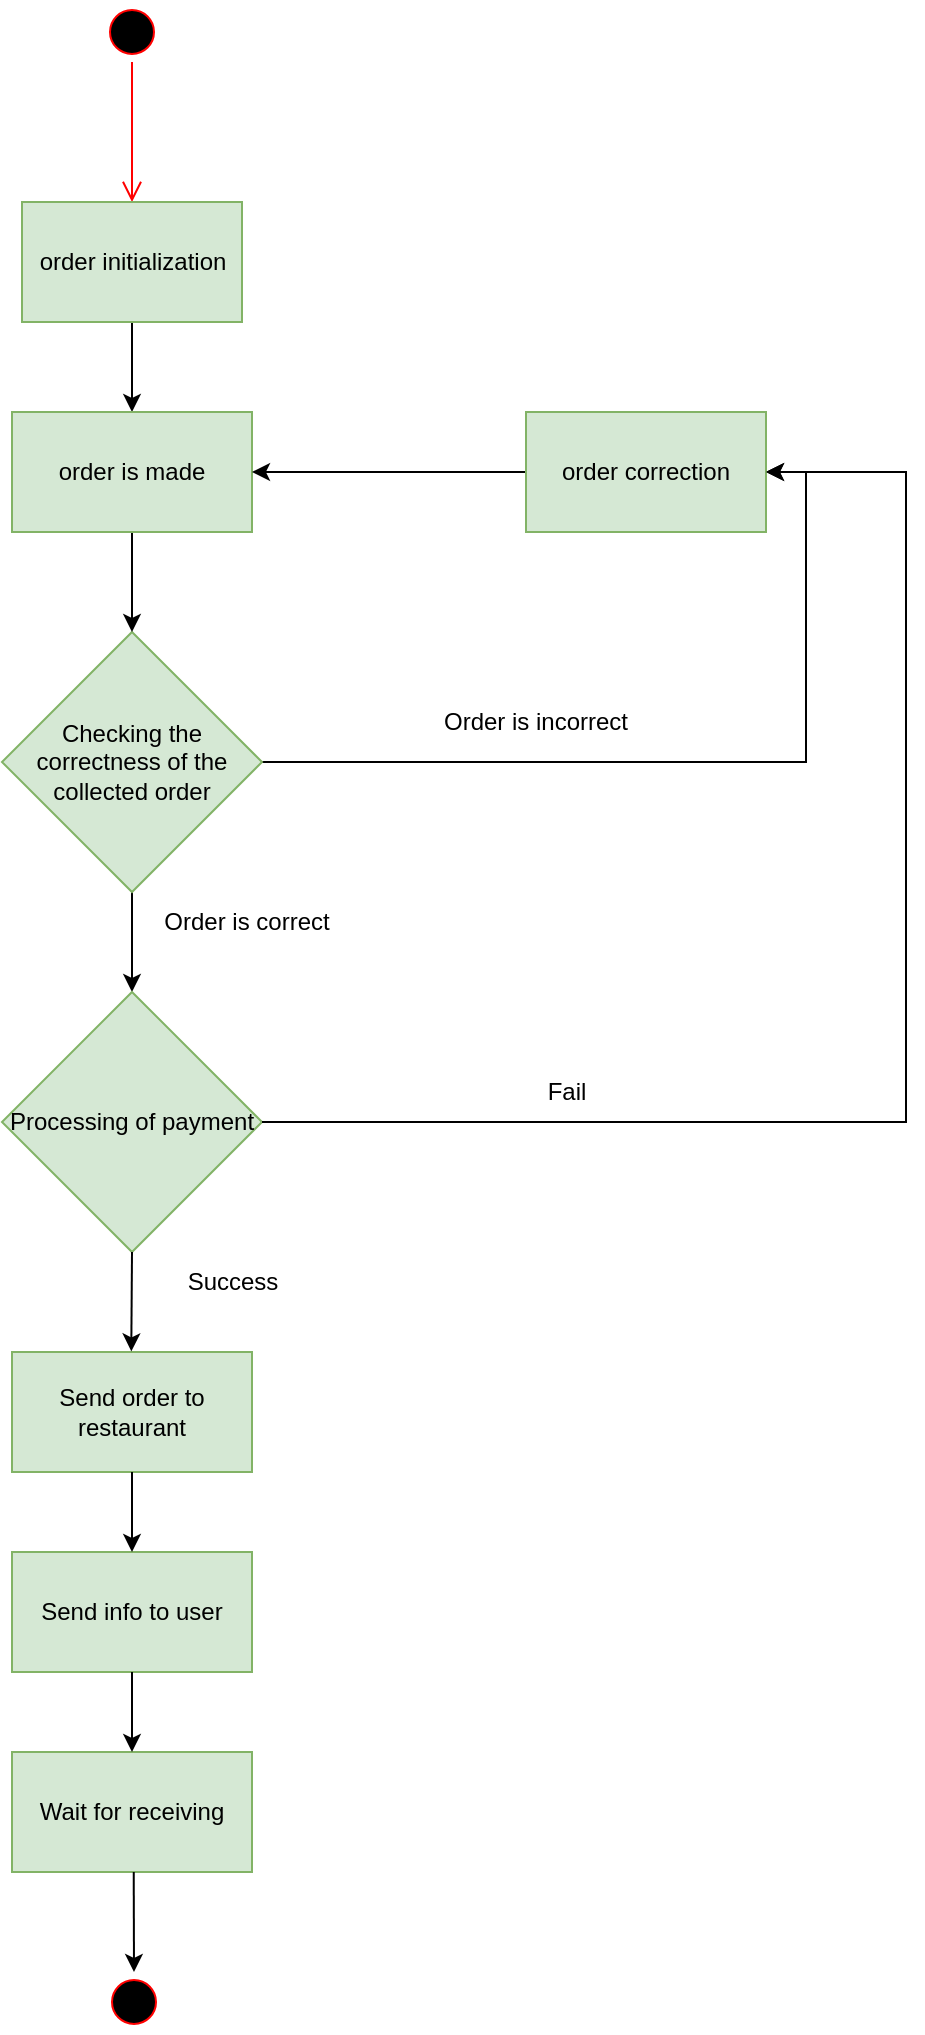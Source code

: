<mxfile version="20.4.1" type="github">
  <diagram id="EtpILYs_D7ZRY5UxgZ2z" name="Страница 1">
    <mxGraphModel dx="2944" dy="2818" grid="1" gridSize="10" guides="1" tooltips="1" connect="1" arrows="1" fold="1" page="1" pageScale="1" pageWidth="827" pageHeight="1169" math="0" shadow="0">
      <root>
        <mxCell id="0" />
        <mxCell id="1" parent="0" />
        <mxCell id="1eek6dhV9CwsWNGzCErt-1" value="" style="ellipse;html=1;shape=startState;fillColor=#000000;strokeColor=#ff0000;" vertex="1" parent="1">
          <mxGeometry x="398" y="-5" width="30" height="30" as="geometry" />
        </mxCell>
        <mxCell id="1eek6dhV9CwsWNGzCErt-2" value="" style="edgeStyle=orthogonalEdgeStyle;html=1;verticalAlign=bottom;endArrow=open;endSize=8;strokeColor=#ff0000;rounded=0;entryX=0.5;entryY=0;entryDx=0;entryDy=0;entryPerimeter=0;" edge="1" parent="1" source="1eek6dhV9CwsWNGzCErt-1" target="1eek6dhV9CwsWNGzCErt-4">
          <mxGeometry relative="1" as="geometry">
            <mxPoint x="413" y="95" as="targetPoint" />
          </mxGeometry>
        </mxCell>
        <mxCell id="1eek6dhV9CwsWNGzCErt-3" style="edgeStyle=orthogonalEdgeStyle;rounded=0;orthogonalLoop=1;jettySize=auto;html=1;exitX=0.5;exitY=1;exitDx=0;exitDy=0;entryX=0.5;entryY=0;entryDx=0;entryDy=0;" edge="1" parent="1" source="1eek6dhV9CwsWNGzCErt-4" target="1eek6dhV9CwsWNGzCErt-13">
          <mxGeometry relative="1" as="geometry" />
        </mxCell>
        <mxCell id="1eek6dhV9CwsWNGzCErt-4" value="order initialization" style="html=1;fillColor=#d5e8d4;strokeColor=#82b366;" vertex="1" parent="1">
          <mxGeometry x="358" y="95" width="110" height="60" as="geometry" />
        </mxCell>
        <mxCell id="1eek6dhV9CwsWNGzCErt-9" style="edgeStyle=orthogonalEdgeStyle;rounded=0;orthogonalLoop=1;jettySize=auto;html=1;exitX=1;exitY=0.5;exitDx=0;exitDy=0;entryX=1;entryY=0.5;entryDx=0;entryDy=0;" edge="1" parent="1" source="1eek6dhV9CwsWNGzCErt-11" target="1eek6dhV9CwsWNGzCErt-15">
          <mxGeometry relative="1" as="geometry" />
        </mxCell>
        <mxCell id="1eek6dhV9CwsWNGzCErt-10" style="edgeStyle=orthogonalEdgeStyle;rounded=0;orthogonalLoop=1;jettySize=auto;html=1;exitX=0.5;exitY=1;exitDx=0;exitDy=0;entryX=0.5;entryY=0;entryDx=0;entryDy=0;" edge="1" parent="1" source="1eek6dhV9CwsWNGzCErt-11">
          <mxGeometry relative="1" as="geometry">
            <mxPoint x="413" y="490" as="targetPoint" />
          </mxGeometry>
        </mxCell>
        <mxCell id="1eek6dhV9CwsWNGzCErt-11" value="Checking the correctness of the collected order" style="rhombus;whiteSpace=wrap;html=1;fillColor=#d5e8d4;strokeColor=#82b366;" vertex="1" parent="1">
          <mxGeometry x="348" y="310" width="130" height="130" as="geometry" />
        </mxCell>
        <mxCell id="1eek6dhV9CwsWNGzCErt-12" style="edgeStyle=orthogonalEdgeStyle;rounded=0;orthogonalLoop=1;jettySize=auto;html=1;exitX=0.5;exitY=1;exitDx=0;exitDy=0;entryX=0.5;entryY=0;entryDx=0;entryDy=0;" edge="1" parent="1" source="1eek6dhV9CwsWNGzCErt-13" target="1eek6dhV9CwsWNGzCErt-11">
          <mxGeometry relative="1" as="geometry" />
        </mxCell>
        <mxCell id="1eek6dhV9CwsWNGzCErt-13" value="order is made" style="rounded=0;whiteSpace=wrap;html=1;fillColor=#d5e8d4;strokeColor=#82b366;" vertex="1" parent="1">
          <mxGeometry x="353" y="200" width="120" height="60" as="geometry" />
        </mxCell>
        <mxCell id="1eek6dhV9CwsWNGzCErt-14" style="edgeStyle=orthogonalEdgeStyle;rounded=0;orthogonalLoop=1;jettySize=auto;html=1;exitX=0;exitY=0.5;exitDx=0;exitDy=0;entryX=1;entryY=0.5;entryDx=0;entryDy=0;" edge="1" parent="1" source="1eek6dhV9CwsWNGzCErt-15" target="1eek6dhV9CwsWNGzCErt-13">
          <mxGeometry relative="1" as="geometry" />
        </mxCell>
        <mxCell id="1eek6dhV9CwsWNGzCErt-15" value="order correction" style="rounded=0;whiteSpace=wrap;html=1;fillColor=#d5e8d4;strokeColor=#82b366;" vertex="1" parent="1">
          <mxGeometry x="610" y="200" width="120" height="60" as="geometry" />
        </mxCell>
        <mxCell id="1eek6dhV9CwsWNGzCErt-31" value="Order is incorrect" style="text;html=1;strokeColor=none;fillColor=none;align=center;verticalAlign=middle;whiteSpace=wrap;rounded=0;" vertex="1" parent="1">
          <mxGeometry x="560" y="340" width="110" height="30" as="geometry" />
        </mxCell>
        <mxCell id="1eek6dhV9CwsWNGzCErt-32" value="Order is correct" style="text;html=1;strokeColor=none;fillColor=none;align=center;verticalAlign=middle;whiteSpace=wrap;rounded=0;" vertex="1" parent="1">
          <mxGeometry x="428" y="440" width="85" height="30" as="geometry" />
        </mxCell>
        <mxCell id="1eek6dhV9CwsWNGzCErt-36" value="Processing of payment" style="rhombus;whiteSpace=wrap;html=1;fillColor=#d5e8d4;strokeColor=#82b366;" vertex="1" parent="1">
          <mxGeometry x="348" y="490" width="130" height="130" as="geometry" />
        </mxCell>
        <mxCell id="1eek6dhV9CwsWNGzCErt-37" value="" style="endArrow=classic;html=1;rounded=0;exitX=1;exitY=0.5;exitDx=0;exitDy=0;entryX=1;entryY=0.5;entryDx=0;entryDy=0;" edge="1" parent="1" source="1eek6dhV9CwsWNGzCErt-36" target="1eek6dhV9CwsWNGzCErt-15">
          <mxGeometry width="50" height="50" relative="1" as="geometry">
            <mxPoint x="530" y="540" as="sourcePoint" />
            <mxPoint x="800" y="230" as="targetPoint" />
            <Array as="points">
              <mxPoint x="800" y="555" />
              <mxPoint x="800" y="230" />
            </Array>
          </mxGeometry>
        </mxCell>
        <mxCell id="1eek6dhV9CwsWNGzCErt-39" value="Fail" style="text;html=1;align=center;verticalAlign=middle;resizable=0;points=[];autosize=1;strokeColor=none;fillColor=none;" vertex="1" parent="1">
          <mxGeometry x="610" y="525" width="40" height="30" as="geometry" />
        </mxCell>
        <mxCell id="1eek6dhV9CwsWNGzCErt-40" value="Success" style="text;html=1;align=center;verticalAlign=middle;resizable=0;points=[];autosize=1;strokeColor=none;fillColor=none;" vertex="1" parent="1">
          <mxGeometry x="428" y="620" width="70" height="30" as="geometry" />
        </mxCell>
        <mxCell id="1eek6dhV9CwsWNGzCErt-41" value="Send order to restaurant" style="rounded=0;whiteSpace=wrap;html=1;fillColor=#d5e8d4;strokeColor=#82b366;" vertex="1" parent="1">
          <mxGeometry x="353" y="670" width="120" height="60" as="geometry" />
        </mxCell>
        <mxCell id="1eek6dhV9CwsWNGzCErt-44" value="" style="endArrow=classic;html=1;rounded=0;exitX=0.5;exitY=1;exitDx=0;exitDy=0;entryX=0.497;entryY=-0.005;entryDx=0;entryDy=0;entryPerimeter=0;" edge="1" parent="1" source="1eek6dhV9CwsWNGzCErt-36" target="1eek6dhV9CwsWNGzCErt-41">
          <mxGeometry width="50" height="50" relative="1" as="geometry">
            <mxPoint x="410" y="670" as="sourcePoint" />
            <mxPoint x="460" y="620" as="targetPoint" />
          </mxGeometry>
        </mxCell>
        <mxCell id="1eek6dhV9CwsWNGzCErt-45" value="Send info to user" style="rounded=0;whiteSpace=wrap;html=1;fillColor=#d5e8d4;strokeColor=#82b366;" vertex="1" parent="1">
          <mxGeometry x="353" y="770" width="120" height="60" as="geometry" />
        </mxCell>
        <mxCell id="1eek6dhV9CwsWNGzCErt-47" value="Wait for receiving" style="rounded=0;whiteSpace=wrap;html=1;fillColor=#d5e8d4;strokeColor=#82b366;" vertex="1" parent="1">
          <mxGeometry x="353" y="870" width="120" height="60" as="geometry" />
        </mxCell>
        <mxCell id="1eek6dhV9CwsWNGzCErt-48" value="" style="endArrow=classic;html=1;rounded=0;exitX=0.5;exitY=1;exitDx=0;exitDy=0;entryX=0.5;entryY=0;entryDx=0;entryDy=0;" edge="1" parent="1" source="1eek6dhV9CwsWNGzCErt-41" target="1eek6dhV9CwsWNGzCErt-45">
          <mxGeometry width="50" height="50" relative="1" as="geometry">
            <mxPoint x="468" y="780" as="sourcePoint" />
            <mxPoint x="518" y="730" as="targetPoint" />
          </mxGeometry>
        </mxCell>
        <mxCell id="1eek6dhV9CwsWNGzCErt-49" value="" style="endArrow=classic;html=1;rounded=0;exitX=0.5;exitY=1;exitDx=0;exitDy=0;entryX=0.5;entryY=0;entryDx=0;entryDy=0;" edge="1" parent="1" source="1eek6dhV9CwsWNGzCErt-45" target="1eek6dhV9CwsWNGzCErt-47">
          <mxGeometry width="50" height="50" relative="1" as="geometry">
            <mxPoint x="410" y="840" as="sourcePoint" />
            <mxPoint x="460" y="790" as="targetPoint" />
          </mxGeometry>
        </mxCell>
        <mxCell id="1eek6dhV9CwsWNGzCErt-50" value="" style="ellipse;html=1;shape=startState;fillColor=#000000;strokeColor=#ff0000;" vertex="1" parent="1">
          <mxGeometry x="399" y="980" width="30" height="30" as="geometry" />
        </mxCell>
        <mxCell id="1eek6dhV9CwsWNGzCErt-51" value="" style="endArrow=classic;html=1;rounded=0;exitX=0.5;exitY=1;exitDx=0;exitDy=0;entryX=0.5;entryY=0;entryDx=0;entryDy=0;" edge="1" parent="1" target="1eek6dhV9CwsWNGzCErt-50">
          <mxGeometry width="50" height="50" relative="1" as="geometry">
            <mxPoint x="413.86" y="930" as="sourcePoint" />
            <mxPoint x="413.86" y="970" as="targetPoint" />
          </mxGeometry>
        </mxCell>
      </root>
    </mxGraphModel>
  </diagram>
</mxfile>
